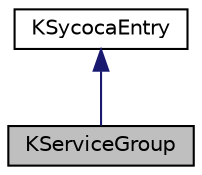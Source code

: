 digraph "KServiceGroup"
{
  edge [fontname="Helvetica",fontsize="10",labelfontname="Helvetica",labelfontsize="10"];
  node [fontname="Helvetica",fontsize="10",shape=record];
  Node0 [label="KServiceGroup",height=0.2,width=0.4,color="black", fillcolor="grey75", style="filled", fontcolor="black"];
  Node1 -> Node0 [dir="back",color="midnightblue",fontsize="10",style="solid",fontname="Helvetica"];
  Node1 [label="KSycocaEntry",height=0.2,width=0.4,color="black", fillcolor="white", style="filled",URL="$classKSycocaEntry.html",tooltip="Base class for all Sycoca entries. "];
}
